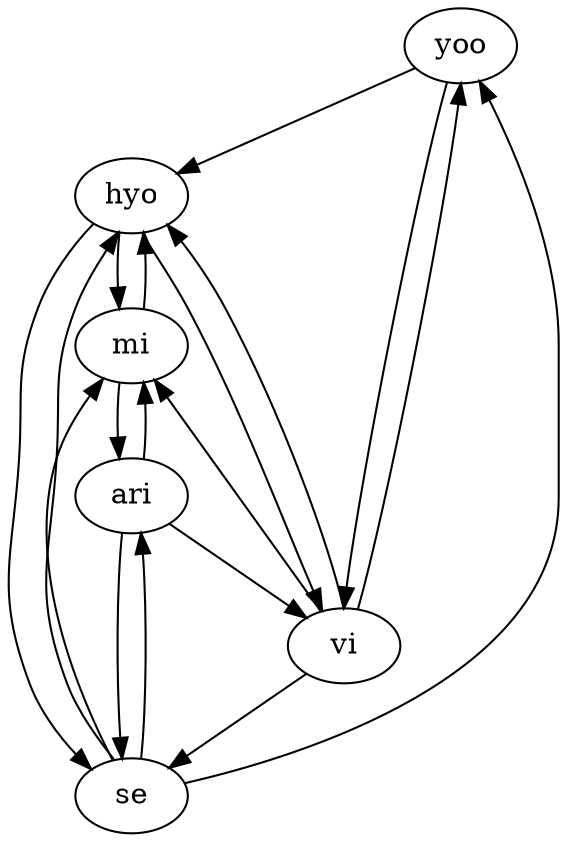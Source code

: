 digraph {
yoo->hyo;
hyo->mi;
mi->hyo;
hyo->vi;
vi->hyo;
hyo->se;
se->hyo;
yoo->vi;
vi->yoo;
se->yoo;
vi->mi;
se->mi;
mi->ari;
ari->mi;
vi->se;
ari->vi;
se->ari;
ari->se;
}